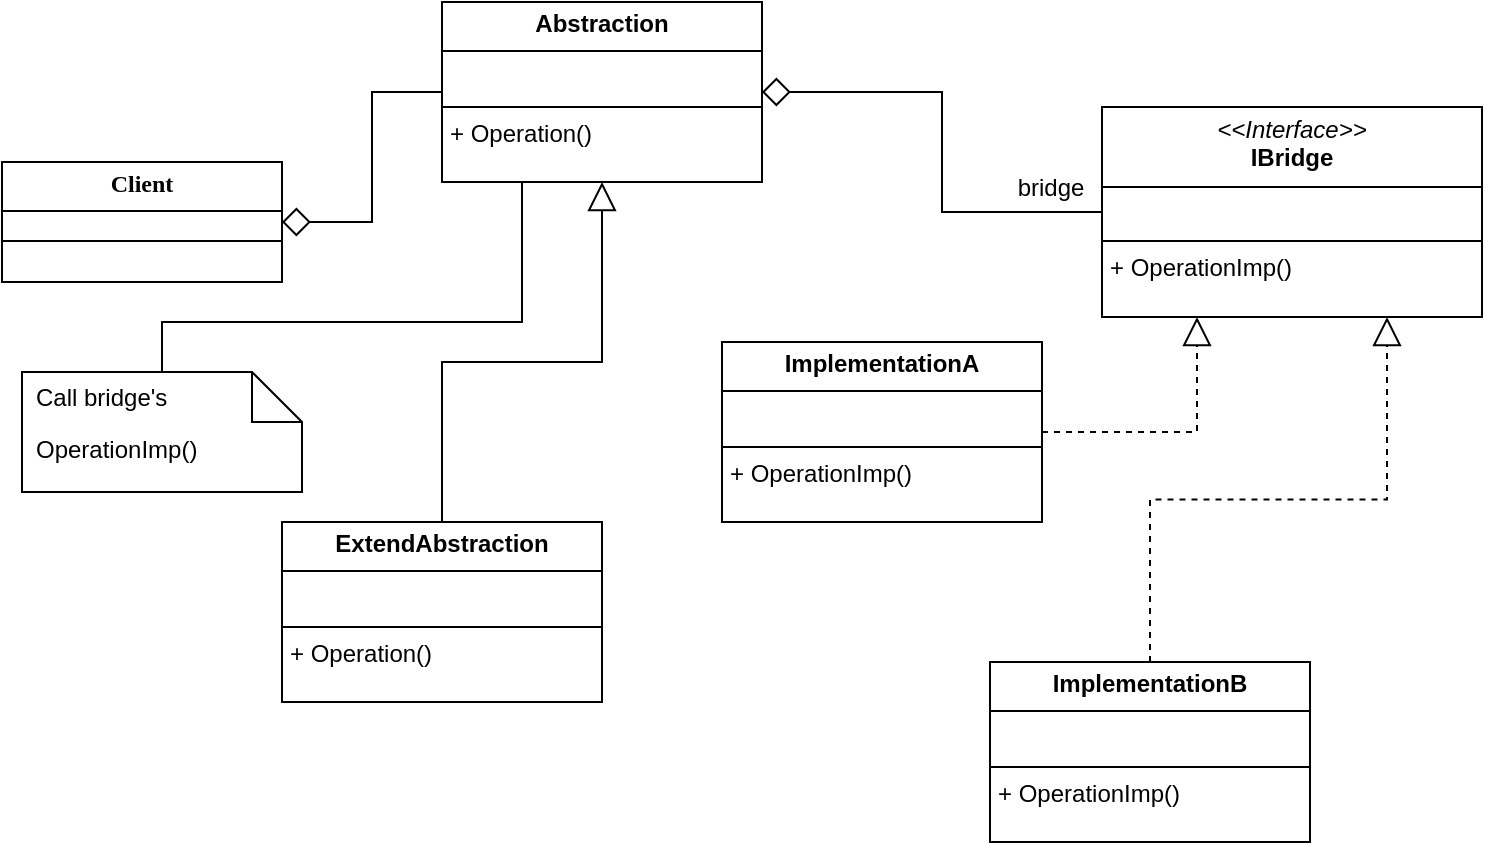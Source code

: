 <mxfile version="24.0.4" type="device">
  <diagram name="Page-1" id="mJiHtR6092hSN3zeJ4r4">
    <mxGraphModel dx="880" dy="524" grid="1" gridSize="10" guides="1" tooltips="1" connect="1" arrows="1" fold="1" page="1" pageScale="1" pageWidth="850" pageHeight="1100" math="0" shadow="0">
      <root>
        <mxCell id="0" />
        <mxCell id="1" parent="0" />
        <mxCell id="5lPfIdOYdFfUMrPt4HcZ-2" style="edgeStyle=orthogonalEdgeStyle;rounded=0;orthogonalLoop=1;jettySize=auto;html=1;endArrow=none;endFill=0;startArrow=diamond;startFill=0;startSize=12;" parent="1" source="e4dGOHBsxu-X1obNb4UQ-1" target="5lPfIdOYdFfUMrPt4HcZ-1" edge="1">
          <mxGeometry relative="1" as="geometry" />
        </mxCell>
        <mxCell id="e4dGOHBsxu-X1obNb4UQ-1" value="&lt;p style=&quot;margin:0px;margin-top:4px;text-align:center;&quot;&gt;&lt;b&gt;&lt;font face=&quot;Verdana&quot; style=&quot;font-size: 12px;&quot;&gt;Client&lt;/font&gt;&lt;/b&gt;&lt;/p&gt;&lt;hr size=&quot;1&quot; style=&quot;border-style:solid;&quot;&gt;&lt;div style=&quot;height:2px;&quot;&gt;&lt;/div&gt;&lt;hr size=&quot;1&quot; style=&quot;border-style:solid;&quot;&gt;&lt;div style=&quot;height:2px;&quot;&gt;&lt;/div&gt;" style="verticalAlign=top;align=left;overflow=fill;html=1;whiteSpace=wrap;" parent="1" vertex="1">
          <mxGeometry x="20" y="100" width="140" height="60" as="geometry" />
        </mxCell>
        <mxCell id="5lPfIdOYdFfUMrPt4HcZ-4" style="edgeStyle=orthogonalEdgeStyle;rounded=0;orthogonalLoop=1;jettySize=auto;html=1;endArrow=none;endFill=0;startArrow=diamond;startFill=0;startSize=12;" parent="1" source="5lPfIdOYdFfUMrPt4HcZ-1" target="5lPfIdOYdFfUMrPt4HcZ-3" edge="1">
          <mxGeometry relative="1" as="geometry" />
        </mxCell>
        <mxCell id="5lPfIdOYdFfUMrPt4HcZ-1" value="&lt;p style=&quot;margin:0px;margin-top:4px;text-align:center;&quot;&gt;&lt;b&gt;Abstraction&lt;/b&gt;&lt;/p&gt;&lt;hr size=&quot;1&quot; style=&quot;border-style:solid;&quot;&gt;&lt;p style=&quot;margin:0px;margin-left:4px;&quot;&gt;&lt;br&gt;&lt;/p&gt;&lt;hr size=&quot;1&quot; style=&quot;border-style:solid;&quot;&gt;&lt;p style=&quot;margin:0px;margin-left:4px;&quot;&gt;+ Operation()&lt;/p&gt;" style="verticalAlign=top;align=left;overflow=fill;html=1;whiteSpace=wrap;" parent="1" vertex="1">
          <mxGeometry x="240" y="20" width="160" height="90" as="geometry" />
        </mxCell>
        <mxCell id="5lPfIdOYdFfUMrPt4HcZ-3" value="&lt;p style=&quot;margin:0px;margin-top:4px;text-align:center;&quot;&gt;&lt;i&gt;&amp;lt;&amp;lt;Interface&amp;gt;&amp;gt;&lt;/i&gt;&lt;br&gt;&lt;b&gt;IBridge&lt;/b&gt;&lt;/p&gt;&lt;hr size=&quot;1&quot; style=&quot;border-style:solid;&quot;&gt;&lt;p style=&quot;margin:0px;margin-left:4px;&quot;&gt;&lt;br&gt;&lt;/p&gt;&lt;hr size=&quot;1&quot; style=&quot;border-style:solid;&quot;&gt;&lt;p style=&quot;margin:0px;margin-left:4px;&quot;&gt;+ OperationImp()&lt;br&gt;&lt;/p&gt;" style="verticalAlign=top;align=left;overflow=fill;html=1;whiteSpace=wrap;" parent="1" vertex="1">
          <mxGeometry x="570" y="72.5" width="190" height="105" as="geometry" />
        </mxCell>
        <mxCell id="5lPfIdOYdFfUMrPt4HcZ-5" value="bridge" style="text;html=1;align=center;verticalAlign=middle;resizable=0;points=[];autosize=1;strokeColor=none;fillColor=none;" parent="1" vertex="1">
          <mxGeometry x="514" y="98" width="60" height="30" as="geometry" />
        </mxCell>
        <mxCell id="5lPfIdOYdFfUMrPt4HcZ-7" style="edgeStyle=orthogonalEdgeStyle;rounded=0;orthogonalLoop=1;jettySize=auto;html=1;entryX=0.25;entryY=1;entryDx=0;entryDy=0;dashed=1;endArrow=block;endFill=0;endSize=12;" parent="1" source="5lPfIdOYdFfUMrPt4HcZ-6" target="5lPfIdOYdFfUMrPt4HcZ-3" edge="1">
          <mxGeometry relative="1" as="geometry" />
        </mxCell>
        <mxCell id="5lPfIdOYdFfUMrPt4HcZ-6" value="&lt;p style=&quot;margin:0px;margin-top:4px;text-align:center;&quot;&gt;&lt;b&gt;ImplementationA&lt;/b&gt;&lt;/p&gt;&lt;hr size=&quot;1&quot; style=&quot;border-style:solid;&quot;&gt;&lt;p style=&quot;margin:0px;margin-left:4px;&quot;&gt;&lt;br&gt;&lt;/p&gt;&lt;hr size=&quot;1&quot; style=&quot;border-style:solid;&quot;&gt;&lt;p style=&quot;margin:0px;margin-left:4px;&quot;&gt;+ OperationImp()&lt;/p&gt;" style="verticalAlign=top;align=left;overflow=fill;html=1;whiteSpace=wrap;" parent="1" vertex="1">
          <mxGeometry x="380" y="190" width="160" height="90" as="geometry" />
        </mxCell>
        <mxCell id="5lPfIdOYdFfUMrPt4HcZ-10" style="edgeStyle=orthogonalEdgeStyle;rounded=0;orthogonalLoop=1;jettySize=auto;html=1;entryX=0.75;entryY=1;entryDx=0;entryDy=0;endArrow=block;endFill=0;endSize=12;dashed=1;" parent="1" source="5lPfIdOYdFfUMrPt4HcZ-8" target="5lPfIdOYdFfUMrPt4HcZ-3" edge="1">
          <mxGeometry relative="1" as="geometry" />
        </mxCell>
        <mxCell id="5lPfIdOYdFfUMrPt4HcZ-8" value="&lt;p style=&quot;margin:0px;margin-top:4px;text-align:center;&quot;&gt;&lt;b&gt;ImplementationB&lt;/b&gt;&lt;/p&gt;&lt;hr size=&quot;1&quot; style=&quot;border-style:solid;&quot;&gt;&lt;p style=&quot;margin:0px;margin-left:4px;&quot;&gt;&lt;br&gt;&lt;/p&gt;&lt;hr size=&quot;1&quot; style=&quot;border-style:solid;&quot;&gt;&lt;p style=&quot;margin:0px;margin-left:4px;&quot;&gt;+ OperationImp()&lt;/p&gt;" style="verticalAlign=top;align=left;overflow=fill;html=1;whiteSpace=wrap;" parent="1" vertex="1">
          <mxGeometry x="514" y="350" width="160" height="90" as="geometry" />
        </mxCell>
        <mxCell id="5lPfIdOYdFfUMrPt4HcZ-12" style="edgeStyle=orthogonalEdgeStyle;rounded=0;orthogonalLoop=1;jettySize=auto;html=1;entryX=0.5;entryY=1;entryDx=0;entryDy=0;endArrow=block;endFill=0;endSize=12;" parent="1" source="5lPfIdOYdFfUMrPt4HcZ-11" target="5lPfIdOYdFfUMrPt4HcZ-1" edge="1">
          <mxGeometry relative="1" as="geometry" />
        </mxCell>
        <mxCell id="5lPfIdOYdFfUMrPt4HcZ-11" value="&lt;p style=&quot;margin:0px;margin-top:4px;text-align:center;&quot;&gt;&lt;b&gt;ExtendAbstraction&lt;/b&gt;&lt;/p&gt;&lt;hr size=&quot;1&quot; style=&quot;border-style:solid;&quot;&gt;&lt;p style=&quot;margin:0px;margin-left:4px;&quot;&gt;&lt;br&gt;&lt;/p&gt;&lt;hr size=&quot;1&quot; style=&quot;border-style:solid;&quot;&gt;&lt;p style=&quot;margin:0px;margin-left:4px;&quot;&gt;+ Operation()&lt;/p&gt;" style="verticalAlign=top;align=left;overflow=fill;html=1;whiteSpace=wrap;" parent="1" vertex="1">
          <mxGeometry x="160" y="280" width="160" height="90" as="geometry" />
        </mxCell>
        <mxCell id="vzd3EGnZ-cwr5pUm5-gS-3" style="edgeStyle=orthogonalEdgeStyle;rounded=0;orthogonalLoop=1;jettySize=auto;html=1;entryX=0.25;entryY=1;entryDx=0;entryDy=0;endArrow=none;endFill=0;" edge="1" parent="1" source="vzd3EGnZ-cwr5pUm5-gS-1" target="5lPfIdOYdFfUMrPt4HcZ-1">
          <mxGeometry relative="1" as="geometry">
            <Array as="points">
              <mxPoint x="100" y="180" />
              <mxPoint x="280" y="180" />
            </Array>
          </mxGeometry>
        </mxCell>
        <mxCell id="vzd3EGnZ-cwr5pUm5-gS-1" value="OperationImp()" style="shape=note2;boundedLbl=1;whiteSpace=wrap;html=1;size=25;verticalAlign=top;align=left;spacingLeft=5;" vertex="1" parent="1">
          <mxGeometry x="30" y="205" width="140" height="60" as="geometry" />
        </mxCell>
        <mxCell id="vzd3EGnZ-cwr5pUm5-gS-2" value="Call bridge&#39;s" style="resizeWidth=1;part=1;strokeColor=none;fillColor=none;align=left;spacingLeft=5;whiteSpace=wrap;html=1;" vertex="1" parent="vzd3EGnZ-cwr5pUm5-gS-1">
          <mxGeometry width="140" height="25" relative="1" as="geometry" />
        </mxCell>
      </root>
    </mxGraphModel>
  </diagram>
</mxfile>
